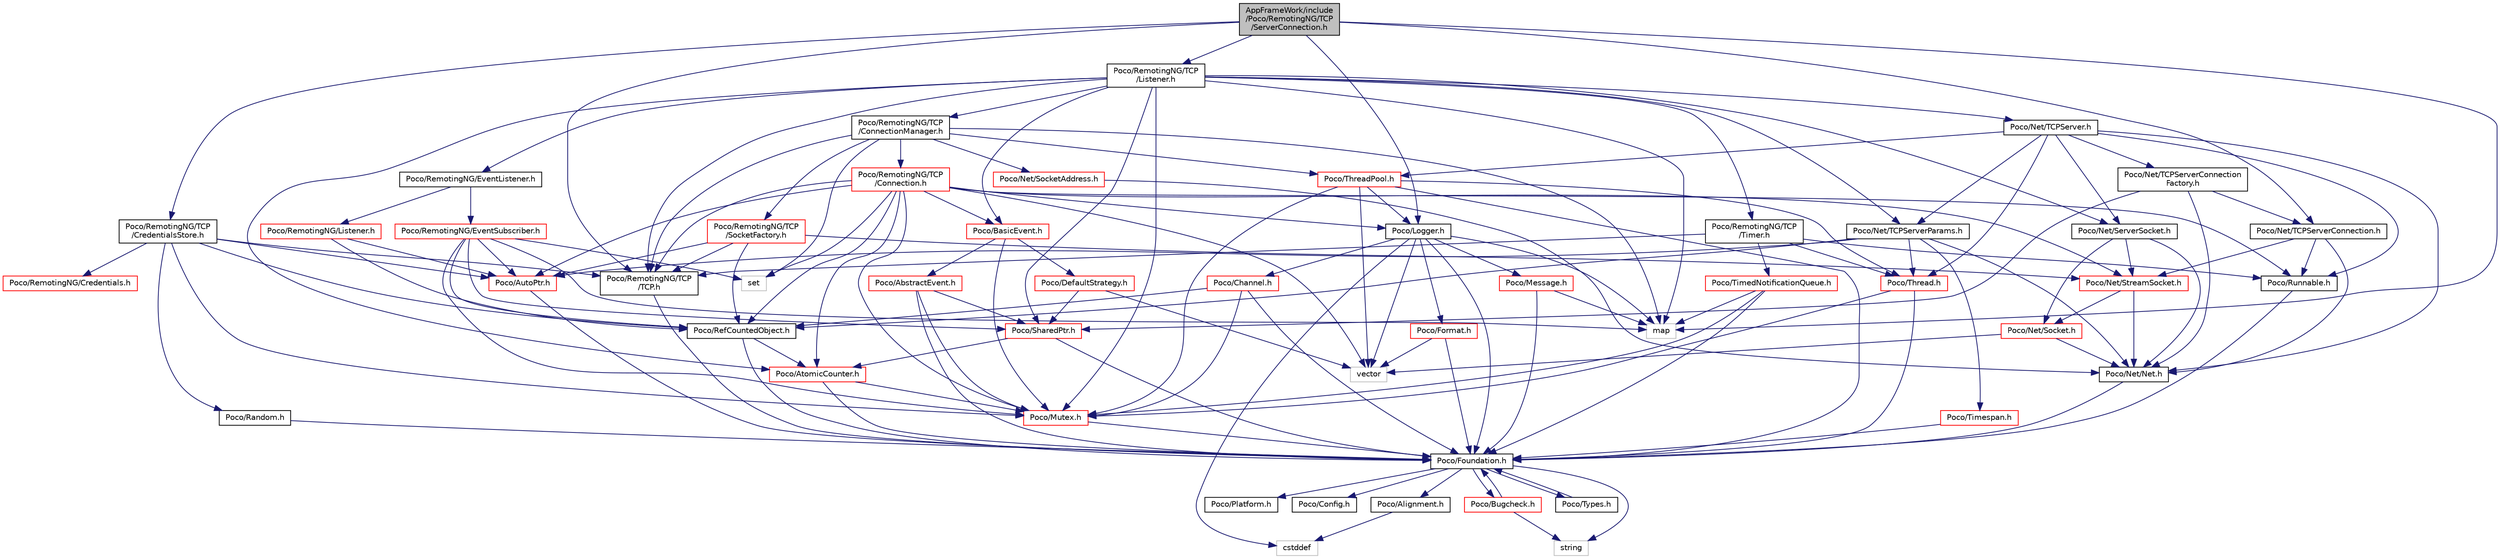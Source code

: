 digraph "AppFrameWork/include/Poco/RemotingNG/TCP/ServerConnection.h"
{
 // LATEX_PDF_SIZE
  edge [fontname="Helvetica",fontsize="10",labelfontname="Helvetica",labelfontsize="10"];
  node [fontname="Helvetica",fontsize="10",shape=record];
  Node1 [label="AppFrameWork/include\l/Poco/RemotingNG/TCP\l/ServerConnection.h",height=0.2,width=0.4,color="black", fillcolor="grey75", style="filled", fontcolor="black",tooltip=" "];
  Node1 -> Node2 [color="midnightblue",fontsize="10",style="solid"];
  Node2 [label="Poco/RemotingNG/TCP\l/TCP.h",height=0.2,width=0.4,color="black", fillcolor="white", style="filled",URL="$TCP_8h.html",tooltip=" "];
  Node2 -> Node3 [color="midnightblue",fontsize="10",style="solid"];
  Node3 [label="Poco/Foundation.h",height=0.2,width=0.4,color="black", fillcolor="white", style="filled",URL="$Foundation_8h.html",tooltip=" "];
  Node3 -> Node4 [color="midnightblue",fontsize="10",style="solid"];
  Node4 [label="Poco/Config.h",height=0.2,width=0.4,color="black", fillcolor="white", style="filled",URL="$Config_8h.html",tooltip=" "];
  Node3 -> Node5 [color="midnightblue",fontsize="10",style="solid"];
  Node5 [label="Poco/Platform.h",height=0.2,width=0.4,color="black", fillcolor="white", style="filled",URL="$Platform_8h.html",tooltip=" "];
  Node3 -> Node6 [color="midnightblue",fontsize="10",style="solid"];
  Node6 [label="Poco/Alignment.h",height=0.2,width=0.4,color="black", fillcolor="white", style="filled",URL="$Alignment_8h.html",tooltip=" "];
  Node6 -> Node7 [color="midnightblue",fontsize="10",style="solid"];
  Node7 [label="cstddef",height=0.2,width=0.4,color="grey75", fillcolor="white", style="filled",tooltip=" "];
  Node3 -> Node8 [color="midnightblue",fontsize="10",style="solid"];
  Node8 [label="Poco/Bugcheck.h",height=0.2,width=0.4,color="red", fillcolor="white", style="filled",URL="$Bugcheck_8h.html",tooltip=" "];
  Node8 -> Node3 [color="midnightblue",fontsize="10",style="solid"];
  Node8 -> Node9 [color="midnightblue",fontsize="10",style="solid"];
  Node9 [label="string",height=0.2,width=0.4,color="grey75", fillcolor="white", style="filled",tooltip=" "];
  Node3 -> Node11 [color="midnightblue",fontsize="10",style="solid"];
  Node11 [label="Poco/Types.h",height=0.2,width=0.4,color="black", fillcolor="white", style="filled",URL="$Types_8h.html",tooltip=" "];
  Node11 -> Node3 [color="midnightblue",fontsize="10",style="solid"];
  Node3 -> Node9 [color="midnightblue",fontsize="10",style="solid"];
  Node1 -> Node12 [color="midnightblue",fontsize="10",style="solid"];
  Node12 [label="Poco/RemotingNG/TCP\l/Listener.h",height=0.2,width=0.4,color="black", fillcolor="white", style="filled",URL="$TCP_2Listener_8h.html",tooltip=" "];
  Node12 -> Node2 [color="midnightblue",fontsize="10",style="solid"];
  Node12 -> Node13 [color="midnightblue",fontsize="10",style="solid"];
  Node13 [label="Poco/RemotingNG/TCP\l/ConnectionManager.h",height=0.2,width=0.4,color="black", fillcolor="white", style="filled",URL="$ConnectionManager_8h.html",tooltip=" "];
  Node13 -> Node2 [color="midnightblue",fontsize="10",style="solid"];
  Node13 -> Node14 [color="midnightblue",fontsize="10",style="solid"];
  Node14 [label="Poco/RemotingNG/TCP\l/Connection.h",height=0.2,width=0.4,color="red", fillcolor="white", style="filled",URL="$Connection_8h.html",tooltip=" "];
  Node14 -> Node2 [color="midnightblue",fontsize="10",style="solid"];
  Node14 -> Node37 [color="midnightblue",fontsize="10",style="solid"];
  Node37 [label="Poco/Net/StreamSocket.h",height=0.2,width=0.4,color="red", fillcolor="white", style="filled",URL="$StreamSocket_8h.html",tooltip=" "];
  Node37 -> Node38 [color="midnightblue",fontsize="10",style="solid"];
  Node38 [label="Poco/Net/Net.h",height=0.2,width=0.4,color="black", fillcolor="white", style="filled",URL="$Net_8h.html",tooltip=" "];
  Node38 -> Node3 [color="midnightblue",fontsize="10",style="solid"];
  Node37 -> Node39 [color="midnightblue",fontsize="10",style="solid"];
  Node39 [label="Poco/Net/Socket.h",height=0.2,width=0.4,color="red", fillcolor="white", style="filled",URL="$Socket_8h.html",tooltip=" "];
  Node39 -> Node38 [color="midnightblue",fontsize="10",style="solid"];
  Node39 -> Node35 [color="midnightblue",fontsize="10",style="solid"];
  Node35 [label="vector",height=0.2,width=0.4,color="grey75", fillcolor="white", style="filled",tooltip=" "];
  Node14 -> Node60 [color="midnightblue",fontsize="10",style="solid"];
  Node60 [label="Poco/Runnable.h",height=0.2,width=0.4,color="black", fillcolor="white", style="filled",URL="$Runnable_8h.html",tooltip=" "];
  Node60 -> Node3 [color="midnightblue",fontsize="10",style="solid"];
  Node14 -> Node17 [color="midnightblue",fontsize="10",style="solid"];
  Node17 [label="Poco/RefCountedObject.h",height=0.2,width=0.4,color="black", fillcolor="white", style="filled",URL="$RefCountedObject_8h.html",tooltip=" "];
  Node17 -> Node3 [color="midnightblue",fontsize="10",style="solid"];
  Node17 -> Node18 [color="midnightblue",fontsize="10",style="solid"];
  Node18 [label="Poco/AtomicCounter.h",height=0.2,width=0.4,color="red", fillcolor="white", style="filled",URL="$AtomicCounter_8h.html",tooltip=" "];
  Node18 -> Node3 [color="midnightblue",fontsize="10",style="solid"];
  Node18 -> Node21 [color="midnightblue",fontsize="10",style="solid"];
  Node21 [label="Poco/Mutex.h",height=0.2,width=0.4,color="red", fillcolor="white", style="filled",URL="$Mutex_8h.html",tooltip=" "];
  Node21 -> Node3 [color="midnightblue",fontsize="10",style="solid"];
  Node14 -> Node28 [color="midnightblue",fontsize="10",style="solid"];
  Node28 [label="Poco/AutoPtr.h",height=0.2,width=0.4,color="red", fillcolor="white", style="filled",URL="$AutoPtr_8h.html",tooltip=" "];
  Node28 -> Node3 [color="midnightblue",fontsize="10",style="solid"];
  Node14 -> Node50 [color="midnightblue",fontsize="10",style="solid"];
  Node50 [label="Poco/BasicEvent.h",height=0.2,width=0.4,color="red", fillcolor="white", style="filled",URL="$BasicEvent_8h.html",tooltip=" "];
  Node50 -> Node51 [color="midnightblue",fontsize="10",style="solid"];
  Node51 [label="Poco/AbstractEvent.h",height=0.2,width=0.4,color="red", fillcolor="white", style="filled",URL="$AbstractEvent_8h.html",tooltip=" "];
  Node51 -> Node3 [color="midnightblue",fontsize="10",style="solid"];
  Node51 -> Node53 [color="midnightblue",fontsize="10",style="solid"];
  Node53 [label="Poco/SharedPtr.h",height=0.2,width=0.4,color="red", fillcolor="white", style="filled",URL="$SharedPtr_8h.html",tooltip=" "];
  Node53 -> Node3 [color="midnightblue",fontsize="10",style="solid"];
  Node53 -> Node18 [color="midnightblue",fontsize="10",style="solid"];
  Node51 -> Node21 [color="midnightblue",fontsize="10",style="solid"];
  Node50 -> Node80 [color="midnightblue",fontsize="10",style="solid"];
  Node80 [label="Poco/DefaultStrategy.h",height=0.2,width=0.4,color="red", fillcolor="white", style="filled",URL="$DefaultStrategy_8h.html",tooltip=" "];
  Node80 -> Node53 [color="midnightblue",fontsize="10",style="solid"];
  Node80 -> Node35 [color="midnightblue",fontsize="10",style="solid"];
  Node50 -> Node21 [color="midnightblue",fontsize="10",style="solid"];
  Node14 -> Node21 [color="midnightblue",fontsize="10",style="solid"];
  Node14 -> Node68 [color="midnightblue",fontsize="10",style="solid"];
  Node68 [label="Poco/Logger.h",height=0.2,width=0.4,color="black", fillcolor="white", style="filled",URL="$Logger_8h.html",tooltip=" "];
  Node68 -> Node3 [color="midnightblue",fontsize="10",style="solid"];
  Node68 -> Node69 [color="midnightblue",fontsize="10",style="solid"];
  Node69 [label="Poco/Channel.h",height=0.2,width=0.4,color="red", fillcolor="white", style="filled",URL="$Channel_8h.html",tooltip=" "];
  Node69 -> Node3 [color="midnightblue",fontsize="10",style="solid"];
  Node69 -> Node21 [color="midnightblue",fontsize="10",style="solid"];
  Node69 -> Node17 [color="midnightblue",fontsize="10",style="solid"];
  Node68 -> Node74 [color="midnightblue",fontsize="10",style="solid"];
  Node74 [label="Poco/Message.h",height=0.2,width=0.4,color="red", fillcolor="white", style="filled",URL="$Message_8h.html",tooltip=" "];
  Node74 -> Node3 [color="midnightblue",fontsize="10",style="solid"];
  Node74 -> Node36 [color="midnightblue",fontsize="10",style="solid"];
  Node36 [label="map",height=0.2,width=0.4,color="grey75", fillcolor="white", style="filled",tooltip=" "];
  Node68 -> Node75 [color="midnightblue",fontsize="10",style="solid"];
  Node75 [label="Poco/Format.h",height=0.2,width=0.4,color="red", fillcolor="white", style="filled",URL="$Format_8h.html",tooltip=" "];
  Node75 -> Node3 [color="midnightblue",fontsize="10",style="solid"];
  Node75 -> Node35 [color="midnightblue",fontsize="10",style="solid"];
  Node68 -> Node36 [color="midnightblue",fontsize="10",style="solid"];
  Node68 -> Node35 [color="midnightblue",fontsize="10",style="solid"];
  Node68 -> Node7 [color="midnightblue",fontsize="10",style="solid"];
  Node14 -> Node18 [color="midnightblue",fontsize="10",style="solid"];
  Node14 -> Node35 [color="midnightblue",fontsize="10",style="solid"];
  Node14 -> Node86 [color="midnightblue",fontsize="10",style="solid"];
  Node86 [label="set",height=0.2,width=0.4,color="grey75", fillcolor="white", style="filled",tooltip=" "];
  Node13 -> Node87 [color="midnightblue",fontsize="10",style="solid"];
  Node87 [label="Poco/RemotingNG/TCP\l/SocketFactory.h",height=0.2,width=0.4,color="red", fillcolor="white", style="filled",URL="$SocketFactory_8h.html",tooltip=" "];
  Node87 -> Node2 [color="midnightblue",fontsize="10",style="solid"];
  Node87 -> Node37 [color="midnightblue",fontsize="10",style="solid"];
  Node87 -> Node17 [color="midnightblue",fontsize="10",style="solid"];
  Node87 -> Node28 [color="midnightblue",fontsize="10",style="solid"];
  Node13 -> Node42 [color="midnightblue",fontsize="10",style="solid"];
  Node42 [label="Poco/Net/SocketAddress.h",height=0.2,width=0.4,color="red", fillcolor="white", style="filled",URL="$SocketAddress_8h.html",tooltip=" "];
  Node42 -> Node38 [color="midnightblue",fontsize="10",style="solid"];
  Node13 -> Node62 [color="midnightblue",fontsize="10",style="solid"];
  Node62 [label="Poco/ThreadPool.h",height=0.2,width=0.4,color="red", fillcolor="white", style="filled",URL="$ThreadPool_8h.html",tooltip=" "];
  Node62 -> Node3 [color="midnightblue",fontsize="10",style="solid"];
  Node62 -> Node63 [color="midnightblue",fontsize="10",style="solid"];
  Node63 [label="Poco/Thread.h",height=0.2,width=0.4,color="red", fillcolor="white", style="filled",URL="$Thread_8h.html",tooltip=" "];
  Node63 -> Node3 [color="midnightblue",fontsize="10",style="solid"];
  Node63 -> Node21 [color="midnightblue",fontsize="10",style="solid"];
  Node62 -> Node21 [color="midnightblue",fontsize="10",style="solid"];
  Node62 -> Node68 [color="midnightblue",fontsize="10",style="solid"];
  Node62 -> Node35 [color="midnightblue",fontsize="10",style="solid"];
  Node13 -> Node36 [color="midnightblue",fontsize="10",style="solid"];
  Node13 -> Node86 [color="midnightblue",fontsize="10",style="solid"];
  Node12 -> Node90 [color="midnightblue",fontsize="10",style="solid"];
  Node90 [label="Poco/RemotingNG/TCP\l/Timer.h",height=0.2,width=0.4,color="black", fillcolor="white", style="filled",URL="$RemotingNG_2TCP_2Timer_8h.html",tooltip=" "];
  Node90 -> Node2 [color="midnightblue",fontsize="10",style="solid"];
  Node90 -> Node91 [color="midnightblue",fontsize="10",style="solid"];
  Node91 [label="Poco/TimedNotificationQueue.h",height=0.2,width=0.4,color="red", fillcolor="white", style="filled",URL="$TimedNotificationQueue_8h.html",tooltip=" "];
  Node91 -> Node3 [color="midnightblue",fontsize="10",style="solid"];
  Node91 -> Node21 [color="midnightblue",fontsize="10",style="solid"];
  Node91 -> Node36 [color="midnightblue",fontsize="10",style="solid"];
  Node90 -> Node63 [color="midnightblue",fontsize="10",style="solid"];
  Node90 -> Node60 [color="midnightblue",fontsize="10",style="solid"];
  Node12 -> Node93 [color="midnightblue",fontsize="10",style="solid"];
  Node93 [label="Poco/RemotingNG/EventListener.h",height=0.2,width=0.4,color="black", fillcolor="white", style="filled",URL="$RemotingNG_2EventListener_8h.html",tooltip=" "];
  Node93 -> Node94 [color="midnightblue",fontsize="10",style="solid"];
  Node94 [label="Poco/RemotingNG/Listener.h",height=0.2,width=0.4,color="red", fillcolor="white", style="filled",URL="$Listener_8h.html",tooltip=" "];
  Node94 -> Node17 [color="midnightblue",fontsize="10",style="solid"];
  Node94 -> Node28 [color="midnightblue",fontsize="10",style="solid"];
  Node93 -> Node102 [color="midnightblue",fontsize="10",style="solid"];
  Node102 [label="Poco/RemotingNG/EventSubscriber.h",height=0.2,width=0.4,color="red", fillcolor="white", style="filled",URL="$EventSubscriber_8h.html",tooltip=" "];
  Node102 -> Node17 [color="midnightblue",fontsize="10",style="solid"];
  Node102 -> Node28 [color="midnightblue",fontsize="10",style="solid"];
  Node102 -> Node21 [color="midnightblue",fontsize="10",style="solid"];
  Node102 -> Node53 [color="midnightblue",fontsize="10",style="solid"];
  Node102 -> Node86 [color="midnightblue",fontsize="10",style="solid"];
  Node102 -> Node36 [color="midnightblue",fontsize="10",style="solid"];
  Node12 -> Node106 [color="midnightblue",fontsize="10",style="solid"];
  Node106 [label="Poco/Net/TCPServerParams.h",height=0.2,width=0.4,color="black", fillcolor="white", style="filled",URL="$TCPServerParams_8h.html",tooltip=" "];
  Node106 -> Node38 [color="midnightblue",fontsize="10",style="solid"];
  Node106 -> Node17 [color="midnightblue",fontsize="10",style="solid"];
  Node106 -> Node46 [color="midnightblue",fontsize="10",style="solid"];
  Node46 [label="Poco/Timespan.h",height=0.2,width=0.4,color="red", fillcolor="white", style="filled",URL="$Timespan_8h.html",tooltip=" "];
  Node46 -> Node3 [color="midnightblue",fontsize="10",style="solid"];
  Node106 -> Node63 [color="midnightblue",fontsize="10",style="solid"];
  Node106 -> Node28 [color="midnightblue",fontsize="10",style="solid"];
  Node12 -> Node107 [color="midnightblue",fontsize="10",style="solid"];
  Node107 [label="Poco/Net/TCPServer.h",height=0.2,width=0.4,color="black", fillcolor="white", style="filled",URL="$TCPServer_8h.html",tooltip=" "];
  Node107 -> Node38 [color="midnightblue",fontsize="10",style="solid"];
  Node107 -> Node108 [color="midnightblue",fontsize="10",style="solid"];
  Node108 [label="Poco/Net/ServerSocket.h",height=0.2,width=0.4,color="black", fillcolor="white", style="filled",URL="$ServerSocket_8h.html",tooltip=" "];
  Node108 -> Node38 [color="midnightblue",fontsize="10",style="solid"];
  Node108 -> Node39 [color="midnightblue",fontsize="10",style="solid"];
  Node108 -> Node37 [color="midnightblue",fontsize="10",style="solid"];
  Node107 -> Node109 [color="midnightblue",fontsize="10",style="solid"];
  Node109 [label="Poco/Net/TCPServerConnection\lFactory.h",height=0.2,width=0.4,color="black", fillcolor="white", style="filled",URL="$TCPServerConnectionFactory_8h.html",tooltip=" "];
  Node109 -> Node38 [color="midnightblue",fontsize="10",style="solid"];
  Node109 -> Node110 [color="midnightblue",fontsize="10",style="solid"];
  Node110 [label="Poco/Net/TCPServerConnection.h",height=0.2,width=0.4,color="black", fillcolor="white", style="filled",URL="$TCPServerConnection_8h.html",tooltip=" "];
  Node110 -> Node38 [color="midnightblue",fontsize="10",style="solid"];
  Node110 -> Node37 [color="midnightblue",fontsize="10",style="solid"];
  Node110 -> Node60 [color="midnightblue",fontsize="10",style="solid"];
  Node109 -> Node53 [color="midnightblue",fontsize="10",style="solid"];
  Node107 -> Node106 [color="midnightblue",fontsize="10",style="solid"];
  Node107 -> Node60 [color="midnightblue",fontsize="10",style="solid"];
  Node107 -> Node63 [color="midnightblue",fontsize="10",style="solid"];
  Node107 -> Node62 [color="midnightblue",fontsize="10",style="solid"];
  Node12 -> Node108 [color="midnightblue",fontsize="10",style="solid"];
  Node12 -> Node50 [color="midnightblue",fontsize="10",style="solid"];
  Node12 -> Node53 [color="midnightblue",fontsize="10",style="solid"];
  Node12 -> Node21 [color="midnightblue",fontsize="10",style="solid"];
  Node12 -> Node18 [color="midnightblue",fontsize="10",style="solid"];
  Node12 -> Node36 [color="midnightblue",fontsize="10",style="solid"];
  Node1 -> Node111 [color="midnightblue",fontsize="10",style="solid"];
  Node111 [label="Poco/RemotingNG/TCP\l/CredentialsStore.h",height=0.2,width=0.4,color="black", fillcolor="white", style="filled",URL="$CredentialsStore_8h.html",tooltip=" "];
  Node111 -> Node2 [color="midnightblue",fontsize="10",style="solid"];
  Node111 -> Node100 [color="midnightblue",fontsize="10",style="solid"];
  Node100 [label="Poco/RemotingNG/Credentials.h",height=0.2,width=0.4,color="red", fillcolor="white", style="filled",URL="$Credentials_8h.html",tooltip=" "];
  Node111 -> Node17 [color="midnightblue",fontsize="10",style="solid"];
  Node111 -> Node28 [color="midnightblue",fontsize="10",style="solid"];
  Node111 -> Node112 [color="midnightblue",fontsize="10",style="solid"];
  Node112 [label="Poco/Random.h",height=0.2,width=0.4,color="black", fillcolor="white", style="filled",URL="$Random_8h.html",tooltip=" "];
  Node112 -> Node3 [color="midnightblue",fontsize="10",style="solid"];
  Node111 -> Node21 [color="midnightblue",fontsize="10",style="solid"];
  Node1 -> Node110 [color="midnightblue",fontsize="10",style="solid"];
  Node1 -> Node68 [color="midnightblue",fontsize="10",style="solid"];
  Node1 -> Node36 [color="midnightblue",fontsize="10",style="solid"];
}
